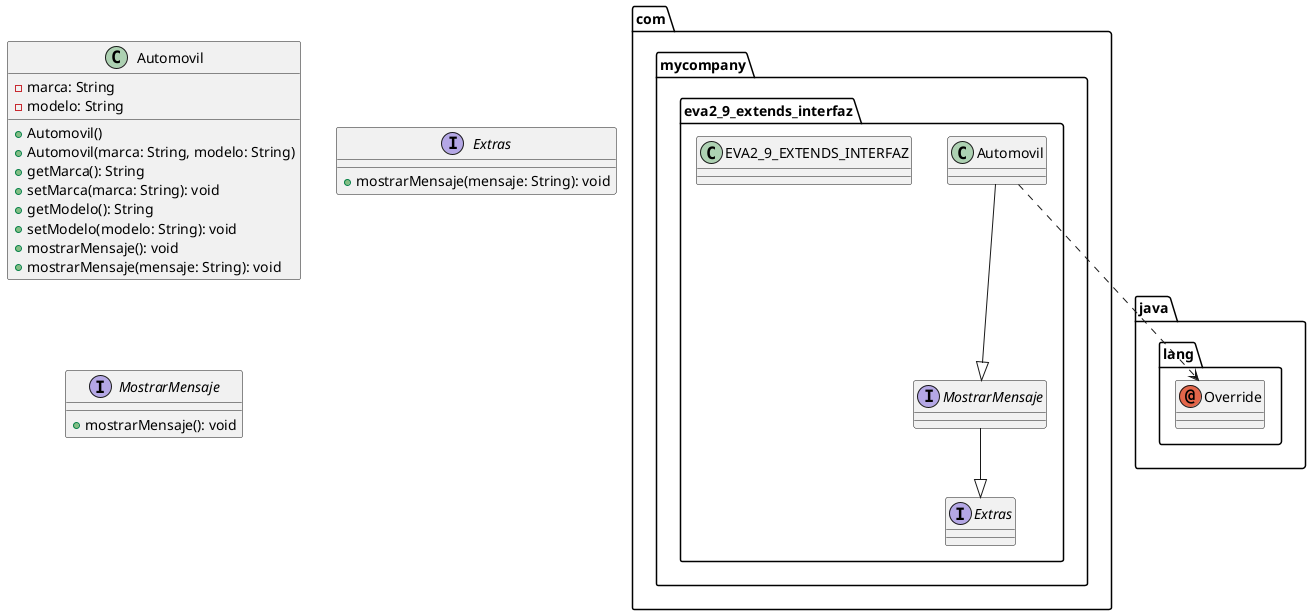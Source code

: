 @startuml
annotation java.lang.Override
class com.mycompany.eva2_9_extends_interfaz.Automovil
class com.mycompany.eva2_9_extends_interfaz.EVA2_9_EXTENDS_INTERFAZ
interface com.mycompany.eva2_9_extends_interfaz.Extras
interface com.mycompany.eva2_9_extends_interfaz.MostrarMensaje
com.mycompany.eva2_9_extends_interfaz.Automovil ..> java.lang.Override
com.mycompany.eva2_9_extends_interfaz.Automovil --|> com.mycompany.eva2_9_extends_interfaz.MostrarMensaje
com.mycompany.eva2_9_extends_interfaz.MostrarMensaje --|> com.mycompany.eva2_9_extends_interfaz.Extras
class Automovil {
    - marca: String
    - modelo: String

    + Automovil()
    + Automovil(marca: String, modelo: String)
    + getMarca(): String
    + setMarca(marca: String): void
    + getModelo(): String
    + setModelo(modelo: String): void
    + mostrarMensaje(): void
    + mostrarMensaje(mensaje: String): void
}
interface Extras {
    + mostrarMensaje(mensaje: String): void
}

interface MostrarMensaje {
    + mostrarMensaje(): void
}
@enduml